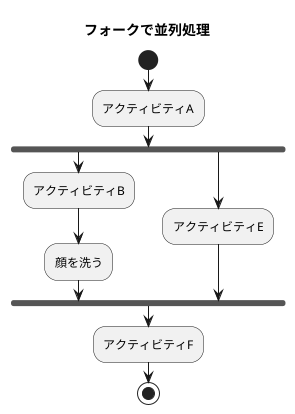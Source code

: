 @startuml 並列処理
title フォークで並列処理
start
:アクティビティA;
fork
:アクティビティB;
:顔を洗う;
' fork
' :アクティビティC;
' fork again
' :アクティビティD;
' end fork
fork again
:アクティビティE;
end fork
:アクティビティF;
stop
@enduml